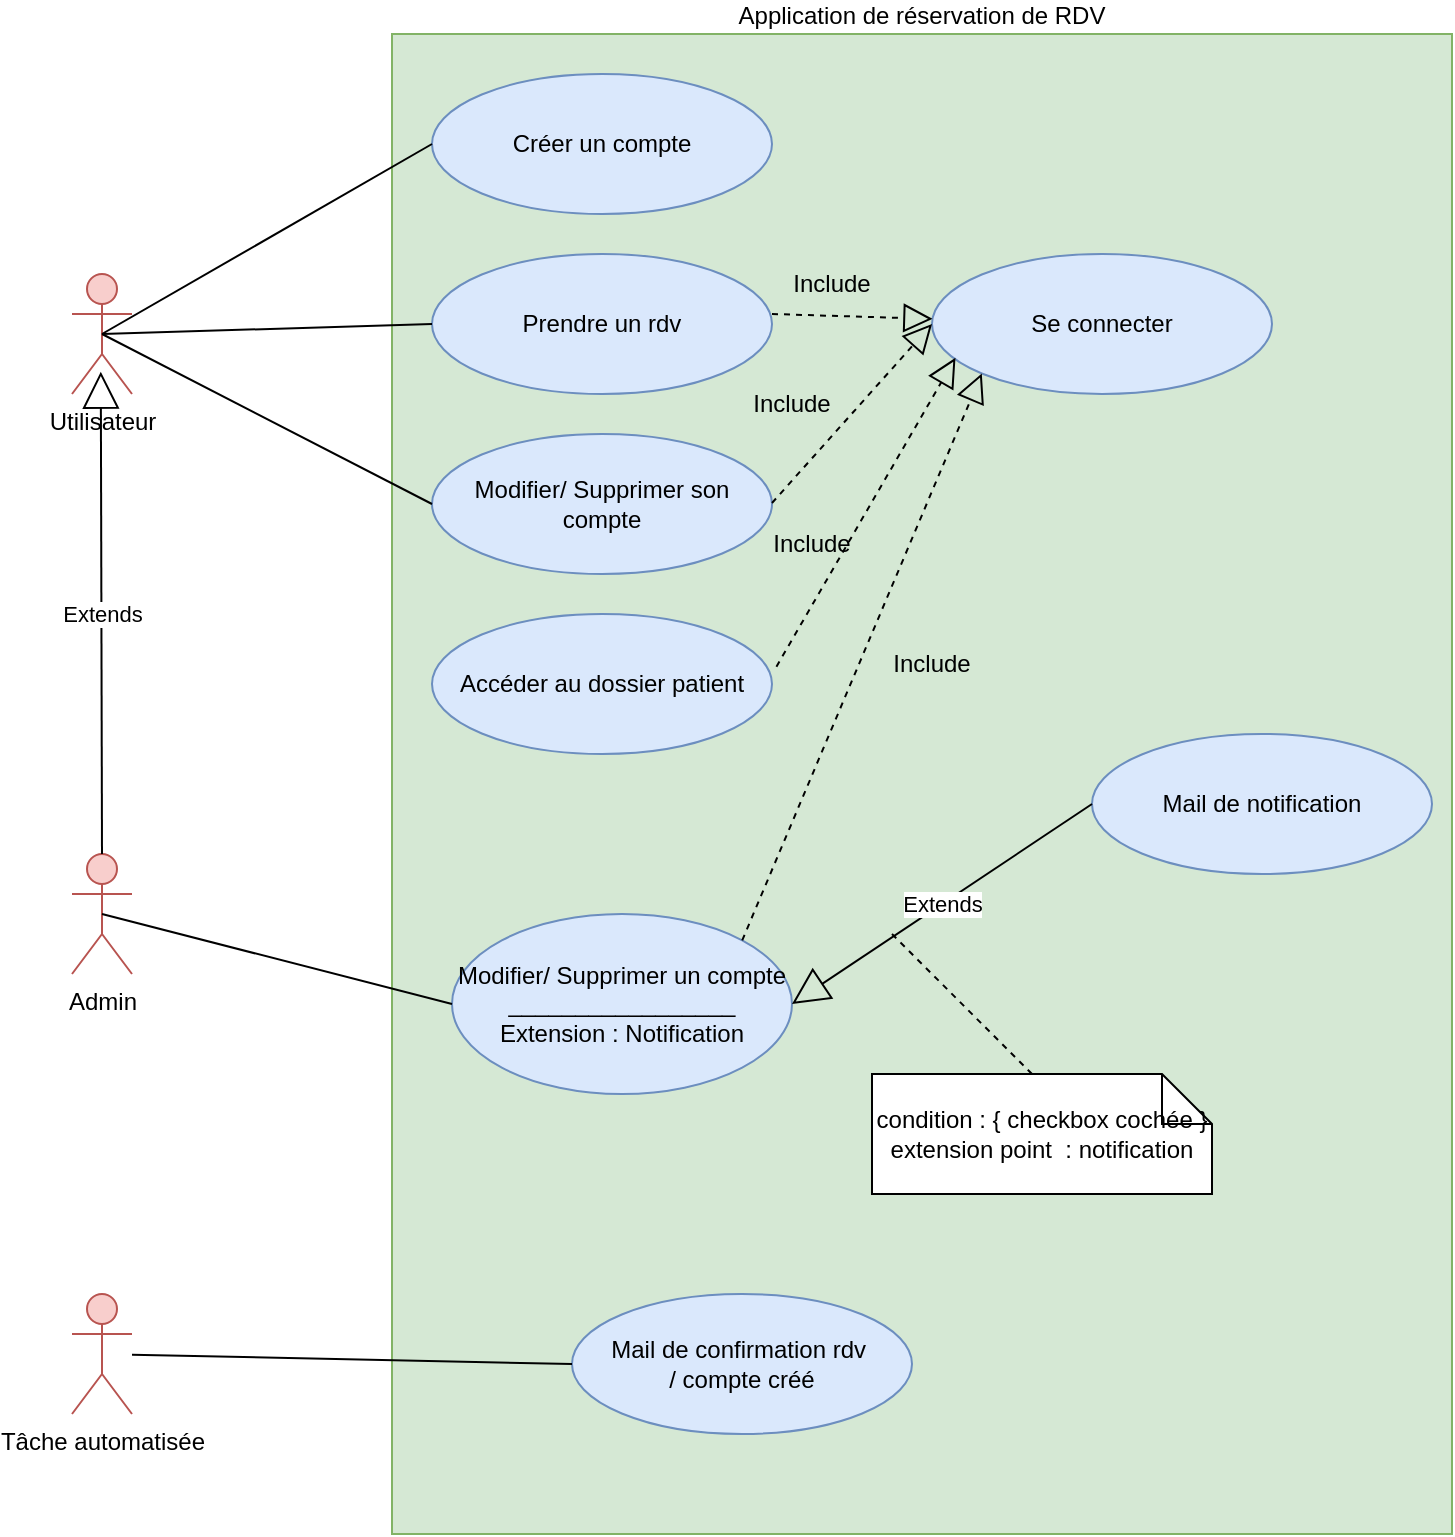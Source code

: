 <mxfile version="20.7.4" type="device" pages="2"><diagram id="bhlRD3TJxjzPSB-WHylO" name="Appli web"><mxGraphModel dx="1313" dy="776" grid="1" gridSize="10" guides="1" tooltips="1" connect="1" arrows="1" fold="1" page="1" pageScale="1" pageWidth="827" pageHeight="1169" math="0" shadow="0"><root><mxCell id="0"/><mxCell id="1" parent="0"/><mxCell id="onGLXcal0Jtx-LeCAGdi-2" value="Utilisateur" style="shape=umlActor;verticalLabelPosition=bottom;verticalAlign=top;html=1;fillColor=#f8cecc;strokeColor=#b85450;" vertex="1" parent="1"><mxGeometry x="120" y="160" width="30" height="60" as="geometry"/></mxCell><mxCell id="onGLXcal0Jtx-LeCAGdi-8" value="Application de réservation de RDV&lt;br&gt;" style="rounded=0;whiteSpace=wrap;html=1;labelPosition=center;verticalLabelPosition=top;align=center;verticalAlign=bottom;fillColor=#d5e8d4;strokeColor=#82b366;" vertex="1" parent="1"><mxGeometry x="280" y="40" width="530" height="750" as="geometry"/></mxCell><mxCell id="onGLXcal0Jtx-LeCAGdi-9" value="Créer un compte" style="ellipse;whiteSpace=wrap;html=1;fillColor=#dae8fc;strokeColor=#6c8ebf;" vertex="1" parent="1"><mxGeometry x="300" y="60" width="170" height="70" as="geometry"/></mxCell><mxCell id="onGLXcal0Jtx-LeCAGdi-10" value="Prendre un rdv" style="ellipse;whiteSpace=wrap;html=1;fillColor=#dae8fc;strokeColor=#6c8ebf;" vertex="1" parent="1"><mxGeometry x="300" y="150" width="170" height="70" as="geometry"/></mxCell><mxCell id="onGLXcal0Jtx-LeCAGdi-11" value="Admin" style="shape=umlActor;verticalLabelPosition=bottom;verticalAlign=top;html=1;fillColor=#f8cecc;strokeColor=#b85450;" vertex="1" parent="1"><mxGeometry x="120" y="450" width="30" height="60" as="geometry"/></mxCell><mxCell id="onGLXcal0Jtx-LeCAGdi-12" value="Tâche automatisée" style="shape=umlActor;verticalLabelPosition=bottom;verticalAlign=top;html=1;fillColor=#f8cecc;strokeColor=#b85450;" vertex="1" parent="1"><mxGeometry x="120" y="670" width="30" height="60" as="geometry"/></mxCell><mxCell id="onGLXcal0Jtx-LeCAGdi-13" value="Extends" style="endArrow=block;endSize=16;endFill=0;html=1;rounded=0;exitX=0.5;exitY=0;exitDx=0;exitDy=0;exitPerimeter=0;entryX=0.48;entryY=0.814;entryDx=0;entryDy=0;entryPerimeter=0;" edge="1" parent="1" source="onGLXcal0Jtx-LeCAGdi-11" target="onGLXcal0Jtx-LeCAGdi-2"><mxGeometry width="160" relative="1" as="geometry"><mxPoint x="140" y="390" as="sourcePoint"/><mxPoint x="140" y="280" as="targetPoint"/></mxGeometry></mxCell><mxCell id="onGLXcal0Jtx-LeCAGdi-18" value="Modifier/ Supprimer son compte" style="ellipse;whiteSpace=wrap;html=1;fillColor=#dae8fc;strokeColor=#6c8ebf;" vertex="1" parent="1"><mxGeometry x="300" y="240" width="170" height="70" as="geometry"/></mxCell><mxCell id="onGLXcal0Jtx-LeCAGdi-19" value="" style="endArrow=none;html=1;rounded=0;entryX=0;entryY=0.5;entryDx=0;entryDy=0;exitX=0.5;exitY=0.5;exitDx=0;exitDy=0;exitPerimeter=0;" edge="1" parent="1" source="onGLXcal0Jtx-LeCAGdi-2" target="onGLXcal0Jtx-LeCAGdi-9"><mxGeometry width="50" height="50" relative="1" as="geometry"><mxPoint x="160" y="100" as="sourcePoint"/><mxPoint x="210" y="50" as="targetPoint"/></mxGeometry></mxCell><mxCell id="onGLXcal0Jtx-LeCAGdi-20" value="" style="endArrow=none;html=1;rounded=0;entryX=0;entryY=0.5;entryDx=0;entryDy=0;exitX=0.5;exitY=0.5;exitDx=0;exitDy=0;exitPerimeter=0;" edge="1" parent="1" source="onGLXcal0Jtx-LeCAGdi-2" target="onGLXcal0Jtx-LeCAGdi-10"><mxGeometry width="50" height="50" relative="1" as="geometry"><mxPoint x="160" y="100" as="sourcePoint"/><mxPoint x="310" y="105" as="targetPoint"/></mxGeometry></mxCell><mxCell id="onGLXcal0Jtx-LeCAGdi-21" value="" style="endArrow=none;html=1;rounded=0;entryX=0;entryY=0.5;entryDx=0;entryDy=0;exitX=0.5;exitY=0.5;exitDx=0;exitDy=0;exitPerimeter=0;" edge="1" parent="1" source="onGLXcal0Jtx-LeCAGdi-2" target="onGLXcal0Jtx-LeCAGdi-18"><mxGeometry width="50" height="50" relative="1" as="geometry"><mxPoint x="160" y="100" as="sourcePoint"/><mxPoint x="310" y="195" as="targetPoint"/></mxGeometry></mxCell><mxCell id="onGLXcal0Jtx-LeCAGdi-22" value="Mail de confirmation rdv&amp;nbsp;&lt;br&gt;/ compte créé" style="ellipse;whiteSpace=wrap;html=1;fillColor=#dae8fc;strokeColor=#6c8ebf;" vertex="1" parent="1"><mxGeometry x="370" y="670" width="170" height="70" as="geometry"/></mxCell><mxCell id="onGLXcal0Jtx-LeCAGdi-24" value="" style="endArrow=none;html=1;rounded=0;entryX=0;entryY=0.5;entryDx=0;entryDy=0;" edge="1" parent="1" source="onGLXcal0Jtx-LeCAGdi-12" target="onGLXcal0Jtx-LeCAGdi-22"><mxGeometry width="50" height="50" relative="1" as="geometry"><mxPoint x="160" y="490" as="sourcePoint"/><mxPoint x="300" y="665" as="targetPoint"/></mxGeometry></mxCell><mxCell id="onGLXcal0Jtx-LeCAGdi-25" value="Se connecter" style="ellipse;whiteSpace=wrap;html=1;fillColor=#dae8fc;strokeColor=#6c8ebf;" vertex="1" parent="1"><mxGeometry x="550" y="150" width="170" height="70" as="geometry"/></mxCell><mxCell id="onGLXcal0Jtx-LeCAGdi-26" value="" style="endArrow=block;dashed=1;endFill=0;endSize=12;html=1;rounded=0;entryX=0;entryY=0.5;entryDx=0;entryDy=0;" edge="1" parent="1" target="onGLXcal0Jtx-LeCAGdi-25"><mxGeometry width="160" relative="1" as="geometry"><mxPoint x="470" y="274.5" as="sourcePoint"/><mxPoint x="630" y="274.5" as="targetPoint"/></mxGeometry></mxCell><mxCell id="onGLXcal0Jtx-LeCAGdi-27" value="" style="endArrow=block;dashed=1;endFill=0;endSize=12;html=1;rounded=0;" edge="1" parent="1" target="onGLXcal0Jtx-LeCAGdi-25"><mxGeometry width="160" relative="1" as="geometry"><mxPoint x="470" y="180" as="sourcePoint"/><mxPoint x="550" y="180.5" as="targetPoint"/></mxGeometry></mxCell><mxCell id="onGLXcal0Jtx-LeCAGdi-28" value="Include" style="text;html=1;strokeColor=none;fillColor=none;align=center;verticalAlign=middle;whiteSpace=wrap;rounded=0;" vertex="1" parent="1"><mxGeometry x="450" y="210" width="60" height="30" as="geometry"/></mxCell><mxCell id="onGLXcal0Jtx-LeCAGdi-29" value="Include" style="text;html=1;strokeColor=none;fillColor=none;align=center;verticalAlign=middle;whiteSpace=wrap;rounded=0;" vertex="1" parent="1"><mxGeometry x="470" y="150" width="60" height="30" as="geometry"/></mxCell><mxCell id="onGLXcal0Jtx-LeCAGdi-30" value="Modifier/ Supprimer un compte&lt;br&gt;_________________&lt;br&gt;Extension : Notification" style="ellipse;whiteSpace=wrap;html=1;labelPosition=center;verticalLabelPosition=middle;align=center;verticalAlign=middle;fillColor=#dae8fc;strokeColor=#6c8ebf;" vertex="1" parent="1"><mxGeometry x="310" y="480" width="170" height="90" as="geometry"/></mxCell><mxCell id="onGLXcal0Jtx-LeCAGdi-31" value="Mail de notification" style="ellipse;whiteSpace=wrap;html=1;fillColor=#dae8fc;strokeColor=#6c8ebf;" vertex="1" parent="1"><mxGeometry x="630" y="390" width="170" height="70" as="geometry"/></mxCell><mxCell id="onGLXcal0Jtx-LeCAGdi-32" value="" style="endArrow=none;html=1;rounded=0;entryX=0;entryY=0.5;entryDx=0;entryDy=0;exitX=0.5;exitY=0.5;exitDx=0;exitDy=0;exitPerimeter=0;" edge="1" parent="1" source="onGLXcal0Jtx-LeCAGdi-11" target="onGLXcal0Jtx-LeCAGdi-30"><mxGeometry width="50" height="50" relative="1" as="geometry"><mxPoint x="160" y="330" as="sourcePoint"/><mxPoint x="300" y="505" as="targetPoint"/></mxGeometry></mxCell><mxCell id="onGLXcal0Jtx-LeCAGdi-33" value="" style="endArrow=block;dashed=1;endFill=0;endSize=12;html=1;rounded=0;entryX=0;entryY=1;entryDx=0;entryDy=0;exitX=1;exitY=0;exitDx=0;exitDy=0;" edge="1" parent="1" source="onGLXcal0Jtx-LeCAGdi-30" target="onGLXcal0Jtx-LeCAGdi-25"><mxGeometry width="160" relative="1" as="geometry"><mxPoint x="470" y="360" as="sourcePoint"/><mxPoint x="550" y="270.5" as="targetPoint"/></mxGeometry></mxCell><mxCell id="onGLXcal0Jtx-LeCAGdi-34" value="Include" style="text;html=1;strokeColor=none;fillColor=none;align=center;verticalAlign=middle;whiteSpace=wrap;rounded=0;" vertex="1" parent="1"><mxGeometry x="520" y="340" width="60" height="30" as="geometry"/></mxCell><mxCell id="onGLXcal0Jtx-LeCAGdi-36" value="Extends" style="endArrow=block;endSize=16;endFill=0;html=1;rounded=0;entryX=1;entryY=0.5;entryDx=0;entryDy=0;exitX=0;exitY=0.5;exitDx=0;exitDy=0;" edge="1" parent="1" source="onGLXcal0Jtx-LeCAGdi-31" target="onGLXcal0Jtx-LeCAGdi-30"><mxGeometry width="160" relative="1" as="geometry"><mxPoint x="550" y="394.5" as="sourcePoint"/><mxPoint x="710" y="394.5" as="targetPoint"/></mxGeometry></mxCell><mxCell id="onGLXcal0Jtx-LeCAGdi-37" value="condition : { checkbox cochée }&lt;br&gt;extension point&amp;nbsp; : notification" style="shape=note2;boundedLbl=1;whiteSpace=wrap;html=1;size=25;verticalAlign=middle;align=center;labelPosition=center;verticalLabelPosition=middle;" vertex="1" parent="1"><mxGeometry x="520" y="560" width="170" height="60" as="geometry"/></mxCell><mxCell id="onGLXcal0Jtx-LeCAGdi-38" value="" style="endArrow=none;dashed=1;html=1;rounded=0;" edge="1" parent="1"><mxGeometry width="50" height="50" relative="1" as="geometry"><mxPoint x="600" y="560" as="sourcePoint"/><mxPoint x="530" y="490" as="targetPoint"/></mxGeometry></mxCell><mxCell id="onGLXcal0Jtx-LeCAGdi-41" value="Accéder au dossier patient" style="ellipse;whiteSpace=wrap;html=1;fillColor=#dae8fc;strokeColor=#6c8ebf;" vertex="1" parent="1"><mxGeometry x="300" y="330" width="170" height="70" as="geometry"/></mxCell><mxCell id="onGLXcal0Jtx-LeCAGdi-42" value="" style="endArrow=block;dashed=1;endFill=0;endSize=12;html=1;rounded=0;entryX=0.069;entryY=0.742;entryDx=0;entryDy=0;exitX=1.013;exitY=0.376;exitDx=0;exitDy=0;exitPerimeter=0;entryPerimeter=0;" edge="1" parent="1" source="onGLXcal0Jtx-LeCAGdi-41" target="onGLXcal0Jtx-LeCAGdi-25"><mxGeometry width="160" relative="1" as="geometry"><mxPoint x="480" y="284.5" as="sourcePoint"/><mxPoint x="560" y="195" as="targetPoint"/></mxGeometry></mxCell><mxCell id="onGLXcal0Jtx-LeCAGdi-43" value="Include" style="text;html=1;strokeColor=none;fillColor=none;align=center;verticalAlign=middle;whiteSpace=wrap;rounded=0;" vertex="1" parent="1"><mxGeometry x="460" y="280" width="60" height="30" as="geometry"/></mxCell></root></mxGraphModel></diagram><diagram id="YxOWLWCvfQbAE7NmPQM5" name="Appli mobile"><mxGraphModel dx="1235" dy="731" grid="1" gridSize="10" guides="1" tooltips="1" connect="1" arrows="1" fold="1" page="1" pageScale="1" pageWidth="827" pageHeight="1169" math="0" shadow="0"><root><mxCell id="0"/><mxCell id="1" parent="0"/><mxCell id="aWOlN1V5Ucy76ub78eA7-1" value="" style="rounded=0;whiteSpace=wrap;html=1;fillColor=#d5e8d4;strokeColor=#82b366;" vertex="1" parent="1"><mxGeometry x="300" y="90" width="450" height="720" as="geometry"/></mxCell><mxCell id="dPVb8kYOh_tCEreAlHNt-1" value="Application de consultation du dossier patient" style="text;html=1;align=center;verticalAlign=middle;resizable=0;points=[];autosize=1;strokeColor=none;fillColor=none;" vertex="1" parent="1"><mxGeometry x="390" y="50" width="260" height="30" as="geometry"/></mxCell><mxCell id="tB25sOiQ2GFd02QPWrm9-1" value="Utilisateur" style="shape=umlActor;verticalLabelPosition=bottom;verticalAlign=top;html=1;outlineConnect=0;fillColor=#f8cecc;strokeColor=#b85450;" vertex="1" parent="1"><mxGeometry x="110" y="250" width="30" height="60" as="geometry"/></mxCell><mxCell id="tB25sOiQ2GFd02QPWrm9-2" value="Tâche automatisée" style="shape=umlActor;verticalLabelPosition=bottom;verticalAlign=top;html=1;outlineConnect=0;fillColor=#f8cecc;strokeColor=#b85450;" vertex="1" parent="1"><mxGeometry x="110" y="555" width="30" height="60" as="geometry"/></mxCell><mxCell id="rVr6jNGKUzD3mB5Fx-Mc-2" value="Consulter dossier patient" style="ellipse;whiteSpace=wrap;html=1;fillColor=#dae8fc;strokeColor=#6c8ebf;" vertex="1" parent="1"><mxGeometry x="320" y="130" width="170" height="70" as="geometry"/></mxCell><mxCell id="rVr6jNGKUzD3mB5Fx-Mc-3" value="Consulter ses réservation" style="ellipse;whiteSpace=wrap;html=1;fillColor=#dae8fc;strokeColor=#6c8ebf;" vertex="1" parent="1"><mxGeometry x="320" y="220" width="170" height="70" as="geometry"/></mxCell><mxCell id="rVr6jNGKUzD3mB5Fx-Mc-4" value="Consulter ses options" style="ellipse;whiteSpace=wrap;html=1;fillColor=#dae8fc;strokeColor=#6c8ebf;" vertex="1" parent="1"><mxGeometry x="320" y="310" width="170" height="70" as="geometry"/></mxCell><mxCell id="rVr6jNGKUzD3mB5Fx-Mc-5" value="Mettre des alarmes de prise de médicament" style="ellipse;whiteSpace=wrap;html=1;fillColor=#dae8fc;strokeColor=#6c8ebf;" vertex="1" parent="1"><mxGeometry x="320" y="400" width="170" height="70" as="geometry"/></mxCell><mxCell id="WALQ3n5FVOEYoOHzviN7-1" value="Se connecter" style="ellipse;whiteSpace=wrap;html=1;fillColor=#dae8fc;strokeColor=#6c8ebf;" vertex="1" parent="1"><mxGeometry x="570" y="260" width="170" height="70" as="geometry"/></mxCell><mxCell id="WALQ3n5FVOEYoOHzviN7-2" value="Use" style="endArrow=open;endSize=12;dashed=1;html=1;rounded=0;entryX=0.249;entryY=0.92;entryDx=0;entryDy=0;entryPerimeter=0;" edge="1" parent="1" source="rVr6jNGKUzD3mB5Fx-Mc-5" target="WALQ3n5FVOEYoOHzviN7-1"><mxGeometry width="160" relative="1" as="geometry"><mxPoint x="490" y="430" as="sourcePoint"/><mxPoint x="650" y="430" as="targetPoint"/></mxGeometry></mxCell><mxCell id="WALQ3n5FVOEYoOHzviN7-3" value="Use" style="endArrow=open;endSize=12;dashed=1;html=1;rounded=0;" edge="1" parent="1" target="WALQ3n5FVOEYoOHzviN7-1"><mxGeometry width="160" relative="1" as="geometry"><mxPoint x="489.996" y="342.9" as="sourcePoint"/><mxPoint x="645.37" y="260" as="targetPoint"/></mxGeometry></mxCell><mxCell id="WALQ3n5FVOEYoOHzviN7-4" value="Use" style="endArrow=open;endSize=12;dashed=1;html=1;rounded=0;entryX=0.021;entryY=0.372;entryDx=0;entryDy=0;entryPerimeter=0;" edge="1" parent="1" target="WALQ3n5FVOEYoOHzviN7-1"><mxGeometry width="160" relative="1" as="geometry"><mxPoint x="489.996" y="250.0" as="sourcePoint"/><mxPoint x="585.362" y="222.169" as="targetPoint"/></mxGeometry></mxCell><mxCell id="WALQ3n5FVOEYoOHzviN7-5" value="Use" style="endArrow=open;endSize=12;dashed=1;html=1;rounded=0;entryX=0;entryY=0;entryDx=0;entryDy=0;" edge="1" parent="1" target="WALQ3n5FVOEYoOHzviN7-1"><mxGeometry width="160" relative="1" as="geometry"><mxPoint x="489.996" y="163.96" as="sourcePoint"/><mxPoint x="573.57" y="200.0" as="targetPoint"/></mxGeometry></mxCell><mxCell id="LBNy5CqYrK6vtya_xrWR-1" value="Notification de prise de médicament" style="ellipse;whiteSpace=wrap;html=1;fillColor=#dae8fc;strokeColor=#6c8ebf;" vertex="1" parent="1"><mxGeometry x="329" y="570" width="170" height="70" as="geometry"/></mxCell><mxCell id="LBNy5CqYrK6vtya_xrWR-2" value="" style="endArrow=none;html=1;rounded=0;exitX=0.5;exitY=0.5;exitDx=0;exitDy=0;exitPerimeter=0;entryX=0;entryY=0.5;entryDx=0;entryDy=0;" edge="1" parent="1" source="tB25sOiQ2GFd02QPWrm9-1" target="rVr6jNGKUzD3mB5Fx-Mc-2"><mxGeometry width="50" height="50" relative="1" as="geometry"><mxPoint x="150" y="280" as="sourcePoint"/><mxPoint x="200" y="230" as="targetPoint"/></mxGeometry></mxCell><mxCell id="LBNy5CqYrK6vtya_xrWR-3" value="" style="endArrow=none;html=1;rounded=0;exitX=0.5;exitY=0.5;exitDx=0;exitDy=0;exitPerimeter=0;entryX=0;entryY=0.5;entryDx=0;entryDy=0;" edge="1" parent="1" source="tB25sOiQ2GFd02QPWrm9-1" target="rVr6jNGKUzD3mB5Fx-Mc-3"><mxGeometry width="50" height="50" relative="1" as="geometry"><mxPoint x="135" y="290" as="sourcePoint"/><mxPoint x="330" y="175" as="targetPoint"/></mxGeometry></mxCell><mxCell id="LBNy5CqYrK6vtya_xrWR-4" value="" style="endArrow=none;html=1;rounded=0;exitX=0.5;exitY=0.5;exitDx=0;exitDy=0;exitPerimeter=0;entryX=0.014;entryY=0.402;entryDx=0;entryDy=0;entryPerimeter=0;" edge="1" parent="1" source="tB25sOiQ2GFd02QPWrm9-1" target="rVr6jNGKUzD3mB5Fx-Mc-4"><mxGeometry width="50" height="50" relative="1" as="geometry"><mxPoint x="135" y="290" as="sourcePoint"/><mxPoint x="330" y="265" as="targetPoint"/></mxGeometry></mxCell><mxCell id="LBNy5CqYrK6vtya_xrWR-5" value="" style="endArrow=none;html=1;rounded=0;exitX=0.5;exitY=0.5;exitDx=0;exitDy=0;exitPerimeter=0;entryX=0;entryY=0.5;entryDx=0;entryDy=0;" edge="1" parent="1" source="tB25sOiQ2GFd02QPWrm9-1" target="rVr6jNGKUzD3mB5Fx-Mc-5"><mxGeometry width="50" height="50" relative="1" as="geometry"><mxPoint x="135" y="290" as="sourcePoint"/><mxPoint x="332.38" y="348.14" as="targetPoint"/></mxGeometry></mxCell><mxCell id="LBNy5CqYrK6vtya_xrWR-6" value="" style="endArrow=none;html=1;rounded=0;exitX=0.5;exitY=0.5;exitDx=0;exitDy=0;exitPerimeter=0;entryX=0;entryY=0.5;entryDx=0;entryDy=0;" edge="1" parent="1" source="tB25sOiQ2GFd02QPWrm9-2" target="LBNy5CqYrK6vtya_xrWR-1"><mxGeometry width="50" height="50" relative="1" as="geometry"><mxPoint x="160" y="585" as="sourcePoint"/><mxPoint x="355" y="740" as="targetPoint"/></mxGeometry></mxCell></root></mxGraphModel></diagram></mxfile>